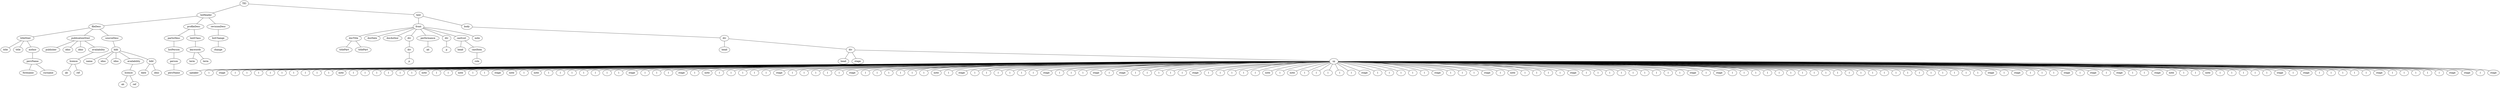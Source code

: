 graph Tree {
	"t0" [label = "TEI"];
	"t1" [label = "teiHeader"];
	"t2" [label = "fileDesc"];
	"t3" [label = "titleStmt"];
	"t4" [label = "title"];
	"t5" [label = "title"];
	"t6" [label = "author"];
	"t7" [label = "persName"];
	"t8" [label = "forename"];
	"t9" [label = "surname"];
	"t10" [label = "publicationStmt"];
	"t11" [label = "publisher"];
	"t12" [label = "idno"];
	"t13" [label = "idno"];
	"t14" [label = "availability"];
	"t15" [label = "licence"];
	"t16" [label = "ab"];
	"t17" [label = "ref"];
	"t18" [label = "sourceDesc"];
	"t19" [label = "bibl"];
	"t20" [label = "name"];
	"t21" [label = "idno"];
	"t22" [label = "idno"];
	"t23" [label = "availability"];
	"t24" [label = "licence"];
	"t25" [label = "ab"];
	"t26" [label = "ref"];
	"t27" [label = "bibl"];
	"t28" [label = "date"];
	"t29" [label = "idno"];
	"t30" [label = "profileDesc"];
	"t31" [label = "particDesc"];
	"t32" [label = "listPerson"];
	"t33" [label = "person"];
	"t34" [label = "persName"];
	"t35" [label = "textClass"];
	"t36" [label = "keywords"];
	"t37" [label = "term"];
	"t38" [label = "term"];
	"t39" [label = "revisionDesc"];
	"t40" [label = "listChange"];
	"t41" [label = "change"];
	"t42" [label = "text"];
	"t43" [label = "front"];
	"t44" [label = "docTitle"];
	"t45" [label = "titlePart"];
	"t46" [label = "titlePart"];
	"t47" [label = "docDate"];
	"t48" [label = "docAuthor"];
	"t49" [label = "div"];
	"t50" [label = "div"];
	"t51" [label = "p"];
	"t52" [label = "performance"];
	"t53" [label = "ab"];
	"t54" [label = "div"];
	"t55" [label = "p"];
	"t56" [label = "castList"];
	"t57" [label = "head"];
	"t58" [label = "castItem"];
	"t59" [label = "role"];
	"t60" [label = "note"];
	"t61" [label = "body"];
	"t62" [label = "div"];
	"t63" [label = "head"];
	"t64" [label = "div"];
	"t65" [label = "head"];
	"t66" [label = "stage"];
	"t67" [label = "sp"];
	"t68" [label = "speaker"];
	"t69" [label = "l"];
	"t70" [label = "stage"];
	"t71" [label = "l"];
	"t72" [label = "l"];
	"t73" [label = "l"];
	"t74" [label = "l"];
	"t75" [label = "l"];
	"t76" [label = "l"];
	"t77" [label = "l"];
	"t78" [label = "l"];
	"t79" [label = "l"];
	"t80" [label = "note"];
	"t81" [label = "l"];
	"t82" [label = "l"];
	"t83" [label = "l"];
	"t84" [label = "l"];
	"t85" [label = "l"];
	"t86" [label = "l"];
	"t87" [label = "note"];
	"t88" [label = "l"];
	"t89" [label = "l"];
	"t90" [label = "note"];
	"t91" [label = "l"];
	"t92" [label = "l"];
	"t93" [label = "stage"];
	"t94" [label = "note"];
	"t95" [label = "l"];
	"t96" [label = "note"];
	"t97" [label = "l"];
	"t98" [label = "l"];
	"t99" [label = "l"];
	"t100" [label = "l"];
	"t101" [label = "l"];
	"t102" [label = "l"];
	"t103" [label = "l"];
	"t104" [label = "stage"];
	"t105" [label = "l"];
	"t106" [label = "l"];
	"t107" [label = "l"];
	"t108" [label = "stage"];
	"t109" [label = "l"];
	"t110" [label = "note"];
	"t111" [label = "l"];
	"t112" [label = "l"];
	"t113" [label = "l"];
	"t114" [label = "l"];
	"t115" [label = "l"];
	"t116" [label = "stage"];
	"t117" [label = "l"];
	"t118" [label = "l"];
	"t119" [label = "l"];
	"t120" [label = "l"];
	"t121" [label = "l"];
	"t122" [label = "stage"];
	"t123" [label = "l"];
	"t124" [label = "l"];
	"t125" [label = "l"];
	"t126" [label = "l"];
	"t127" [label = "l"];
	"t128" [label = "l"];
	"t129" [label = "note"];
	"t130" [label = "l"];
	"t131" [label = "stage"];
	"t132" [label = "l"];
	"t133" [label = "l"];
	"t134" [label = "l"];
	"t135" [label = "l"];
	"t136" [label = "l"];
	"t137" [label = "l"];
	"t138" [label = "stage"];
	"t139" [label = "l"];
	"t140" [label = "l"];
	"t141" [label = "l"];
	"t142" [label = "stage"];
	"t143" [label = "l"];
	"t144" [label = "stage"];
	"t145" [label = "l"];
	"t146" [label = "l"];
	"t147" [label = "l"];
	"t148" [label = "l"];
	"t149" [label = "l"];
	"t150" [label = "stage"];
	"t151" [label = "l"];
	"t152" [label = "l"];
	"t153" [label = "l"];
	"t154" [label = "l"];
	"t155" [label = "l"];
	"t156" [label = "note"];
	"t157" [label = "l"];
	"t158" [label = "note"];
	"t159" [label = "l"];
	"t160" [label = "l"];
	"t161" [label = "l"];
	"t162" [label = "l"];
	"t163" [label = "l"];
	"t164" [label = "stage"];
	"t165" [label = "l"];
	"t166" [label = "l"];
	"t167" [label = "l"];
	"t168" [label = "l"];
	"t169" [label = "l"];
	"t170" [label = "stage"];
	"t171" [label = "l"];
	"t172" [label = "l"];
	"t173" [label = "l"];
	"t174" [label = "stage"];
	"t175" [label = "l"];
	"t176" [label = "note"];
	"t177" [label = "l"];
	"t178" [label = "l"];
	"t179" [label = "l"];
	"t180" [label = "l"];
	"t181" [label = "stage"];
	"t182" [label = "l"];
	"t183" [label = "l"];
	"t184" [label = "l"];
	"t185" [label = "l"];
	"t186" [label = "l"];
	"t187" [label = "l"];
	"t188" [label = "l"];
	"t189" [label = "l"];
	"t190" [label = "l"];
	"t191" [label = "stage"];
	"t192" [label = "l"];
	"t193" [label = "stage"];
	"t194" [label = "l"];
	"t195" [label = "l"];
	"t196" [label = "l"];
	"t197" [label = "l"];
	"t198" [label = "l"];
	"t199" [label = "l"];
	"t200" [label = "l"];
	"t201" [label = "l"];
	"t202" [label = "l"];
	"t203" [label = "l"];
	"t204" [label = "l"];
	"t205" [label = "l"];
	"t206" [label = "l"];
	"t207" [label = "l"];
	"t208" [label = "l"];
	"t209" [label = "l"];
	"t210" [label = "l"];
	"t211" [label = "l"];
	"t212" [label = "l"];
	"t213" [label = "l"];
	"t214" [label = "l"];
	"t215" [label = "l"];
	"t216" [label = "stage"];
	"t217" [label = "l"];
	"t218" [label = "stage"];
	"t219" [label = "l"];
	"t220" [label = "l"];
	"t221" [label = "l"];
	"t222" [label = "stage"];
	"t223" [label = "l"];
	"t224" [label = "stage"];
	"t225" [label = "l"];
	"t226" [label = "stage"];
	"t227" [label = "l"];
	"t228" [label = "l"];
	"t229" [label = "stage"];
	"t230" [label = "note"];
	"t231" [label = "l"];
	"t232" [label = "l"];
	"t233" [label = "note"];
	"t234" [label = "l"];
	"t235" [label = "l"];
	"t236" [label = "l"];
	"t237" [label = "l"];
	"t238" [label = "l"];
	"t239" [label = "stage"];
	"t240" [label = "l"];
	"t241" [label = "stage"];
	"t242" [label = "l"];
	"t243" [label = "l"];
	"t244" [label = "l"];
	"t245" [label = "l"];
	"t246" [label = "l"];
	"t247" [label = "stage"];
	"t248" [label = "l"];
	"t249" [label = "l"];
	"t250" [label = "l"];
	"t251" [label = "l"];
	"t252" [label = "l"];
	"t253" [label = "stage"];
	"t254" [label = "stage"];
	"t255" [label = "l"];
	"t256" [label = "stage"];
	"t0" -- "t1";
	"t1" -- "t2";
	"t2" -- "t3";
	"t3" -- "t4";
	"t3" -- "t5";
	"t3" -- "t6";
	"t6" -- "t7";
	"t7" -- "t8";
	"t7" -- "t9";
	"t2" -- "t10";
	"t10" -- "t11";
	"t10" -- "t12";
	"t10" -- "t13";
	"t10" -- "t14";
	"t14" -- "t15";
	"t15" -- "t16";
	"t15" -- "t17";
	"t2" -- "t18";
	"t18" -- "t19";
	"t19" -- "t20";
	"t19" -- "t21";
	"t19" -- "t22";
	"t19" -- "t23";
	"t23" -- "t24";
	"t24" -- "t25";
	"t24" -- "t26";
	"t19" -- "t27";
	"t27" -- "t28";
	"t27" -- "t29";
	"t1" -- "t30";
	"t30" -- "t31";
	"t31" -- "t32";
	"t32" -- "t33";
	"t33" -- "t34";
	"t30" -- "t35";
	"t35" -- "t36";
	"t36" -- "t37";
	"t36" -- "t38";
	"t1" -- "t39";
	"t39" -- "t40";
	"t40" -- "t41";
	"t0" -- "t42";
	"t42" -- "t43";
	"t43" -- "t44";
	"t44" -- "t45";
	"t44" -- "t46";
	"t43" -- "t47";
	"t43" -- "t48";
	"t43" -- "t49";
	"t49" -- "t50";
	"t50" -- "t51";
	"t43" -- "t52";
	"t52" -- "t53";
	"t43" -- "t54";
	"t54" -- "t55";
	"t43" -- "t56";
	"t56" -- "t57";
	"t56" -- "t58";
	"t58" -- "t59";
	"t43" -- "t60";
	"t42" -- "t61";
	"t61" -- "t62";
	"t62" -- "t63";
	"t62" -- "t64";
	"t64" -- "t65";
	"t64" -- "t66";
	"t64" -- "t67";
	"t67" -- "t68";
	"t67" -- "t69";
	"t67" -- "t70";
	"t67" -- "t71";
	"t67" -- "t72";
	"t67" -- "t73";
	"t67" -- "t74";
	"t67" -- "t75";
	"t67" -- "t76";
	"t67" -- "t77";
	"t67" -- "t78";
	"t67" -- "t79";
	"t67" -- "t80";
	"t67" -- "t81";
	"t67" -- "t82";
	"t67" -- "t83";
	"t67" -- "t84";
	"t67" -- "t85";
	"t67" -- "t86";
	"t67" -- "t87";
	"t67" -- "t88";
	"t67" -- "t89";
	"t67" -- "t90";
	"t67" -- "t91";
	"t67" -- "t92";
	"t67" -- "t93";
	"t67" -- "t94";
	"t67" -- "t95";
	"t67" -- "t96";
	"t67" -- "t97";
	"t67" -- "t98";
	"t67" -- "t99";
	"t67" -- "t100";
	"t67" -- "t101";
	"t67" -- "t102";
	"t67" -- "t103";
	"t67" -- "t104";
	"t67" -- "t105";
	"t67" -- "t106";
	"t67" -- "t107";
	"t67" -- "t108";
	"t67" -- "t109";
	"t67" -- "t110";
	"t67" -- "t111";
	"t67" -- "t112";
	"t67" -- "t113";
	"t67" -- "t114";
	"t67" -- "t115";
	"t67" -- "t116";
	"t67" -- "t117";
	"t67" -- "t118";
	"t67" -- "t119";
	"t67" -- "t120";
	"t67" -- "t121";
	"t67" -- "t122";
	"t67" -- "t123";
	"t67" -- "t124";
	"t67" -- "t125";
	"t67" -- "t126";
	"t67" -- "t127";
	"t67" -- "t128";
	"t67" -- "t129";
	"t67" -- "t130";
	"t67" -- "t131";
	"t67" -- "t132";
	"t67" -- "t133";
	"t67" -- "t134";
	"t67" -- "t135";
	"t67" -- "t136";
	"t67" -- "t137";
	"t67" -- "t138";
	"t67" -- "t139";
	"t67" -- "t140";
	"t67" -- "t141";
	"t67" -- "t142";
	"t67" -- "t143";
	"t67" -- "t144";
	"t67" -- "t145";
	"t67" -- "t146";
	"t67" -- "t147";
	"t67" -- "t148";
	"t67" -- "t149";
	"t67" -- "t150";
	"t67" -- "t151";
	"t67" -- "t152";
	"t67" -- "t153";
	"t67" -- "t154";
	"t67" -- "t155";
	"t67" -- "t156";
	"t67" -- "t157";
	"t67" -- "t158";
	"t67" -- "t159";
	"t67" -- "t160";
	"t67" -- "t161";
	"t67" -- "t162";
	"t67" -- "t163";
	"t67" -- "t164";
	"t67" -- "t165";
	"t67" -- "t166";
	"t67" -- "t167";
	"t67" -- "t168";
	"t67" -- "t169";
	"t67" -- "t170";
	"t67" -- "t171";
	"t67" -- "t172";
	"t67" -- "t173";
	"t67" -- "t174";
	"t67" -- "t175";
	"t67" -- "t176";
	"t67" -- "t177";
	"t67" -- "t178";
	"t67" -- "t179";
	"t67" -- "t180";
	"t67" -- "t181";
	"t67" -- "t182";
	"t67" -- "t183";
	"t67" -- "t184";
	"t67" -- "t185";
	"t67" -- "t186";
	"t67" -- "t187";
	"t67" -- "t188";
	"t67" -- "t189";
	"t67" -- "t190";
	"t67" -- "t191";
	"t67" -- "t192";
	"t67" -- "t193";
	"t67" -- "t194";
	"t67" -- "t195";
	"t67" -- "t196";
	"t67" -- "t197";
	"t67" -- "t198";
	"t67" -- "t199";
	"t67" -- "t200";
	"t67" -- "t201";
	"t67" -- "t202";
	"t67" -- "t203";
	"t67" -- "t204";
	"t67" -- "t205";
	"t67" -- "t206";
	"t67" -- "t207";
	"t67" -- "t208";
	"t67" -- "t209";
	"t67" -- "t210";
	"t67" -- "t211";
	"t67" -- "t212";
	"t67" -- "t213";
	"t67" -- "t214";
	"t67" -- "t215";
	"t67" -- "t216";
	"t67" -- "t217";
	"t67" -- "t218";
	"t67" -- "t219";
	"t67" -- "t220";
	"t67" -- "t221";
	"t67" -- "t222";
	"t67" -- "t223";
	"t67" -- "t224";
	"t67" -- "t225";
	"t67" -- "t226";
	"t67" -- "t227";
	"t67" -- "t228";
	"t67" -- "t229";
	"t67" -- "t230";
	"t67" -- "t231";
	"t67" -- "t232";
	"t67" -- "t233";
	"t67" -- "t234";
	"t67" -- "t235";
	"t67" -- "t236";
	"t67" -- "t237";
	"t67" -- "t238";
	"t67" -- "t239";
	"t67" -- "t240";
	"t67" -- "t241";
	"t67" -- "t242";
	"t67" -- "t243";
	"t67" -- "t244";
	"t67" -- "t245";
	"t67" -- "t246";
	"t67" -- "t247";
	"t67" -- "t248";
	"t67" -- "t249";
	"t67" -- "t250";
	"t67" -- "t251";
	"t67" -- "t252";
	"t67" -- "t253";
	"t67" -- "t254";
	"t67" -- "t255";
	"t67" -- "t256";
}
